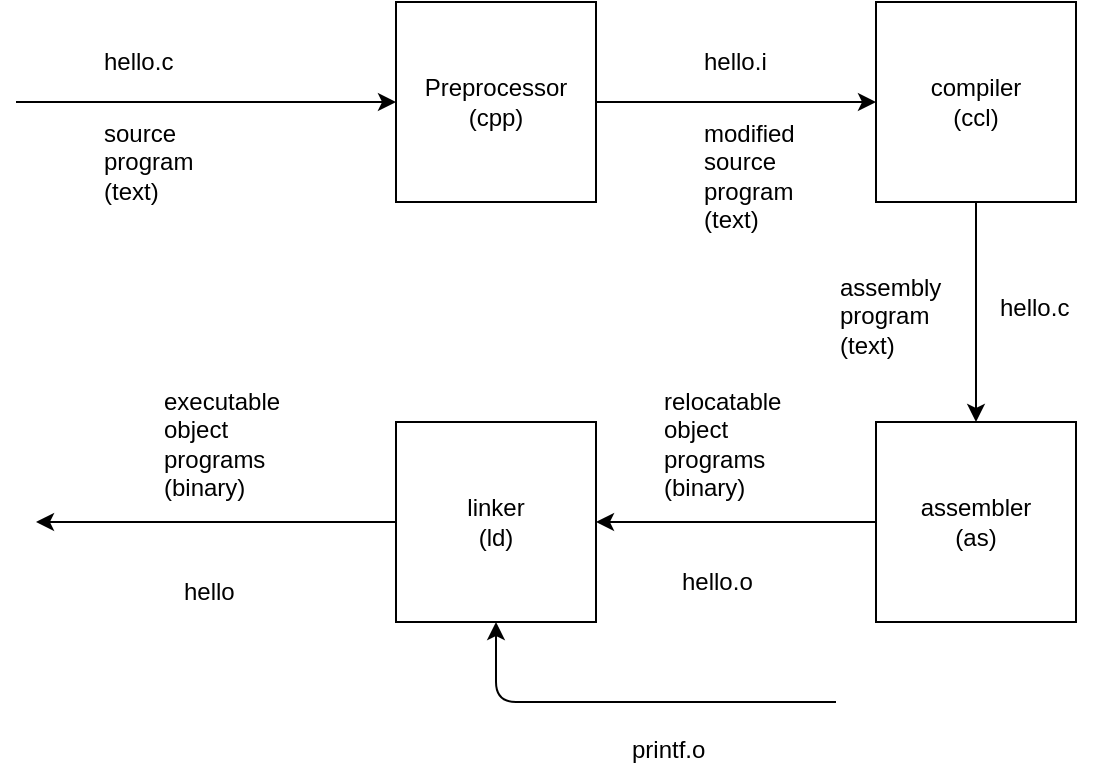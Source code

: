 <mxGraphModel dx="1131" dy="777" grid="1" gridSize="10" guides="1" tooltips="1" connect="1" arrows="1" fold="1" page="1" pageScale="1" pageWidth="827" pageHeight="1169" background="#ffffff"><root><mxCell id="0"/><mxCell id="1" parent="0"/><mxCell id="2" value="Preprocessor&lt;div&gt;(cpp)&lt;/div&gt;" style="whiteSpace=wrap;html=1;aspect=fixed;" parent="1" vertex="1"><mxGeometry x="240" y="70" width="100" height="100" as="geometry"/></mxCell><mxCell id="3" value="compiler&lt;div&gt;(ccl)&lt;/div&gt;" style="whiteSpace=wrap;html=1;aspect=fixed;" parent="1" vertex="1"><mxGeometry x="480" y="70" width="100" height="100" as="geometry"/></mxCell><mxCell id="4" value="assembler&lt;div&gt;(as)&lt;/div&gt;" style="whiteSpace=wrap;html=1;aspect=fixed;" parent="1" vertex="1"><mxGeometry x="480" y="280" width="100" height="100" as="geometry"/></mxCell><mxCell id="5" value="linker&lt;div&gt;(ld)&lt;/div&gt;" style="whiteSpace=wrap;html=1;aspect=fixed;" parent="1" vertex="1"><mxGeometry x="240" y="280" width="100" height="100" as="geometry"/></mxCell><mxCell id="6" value="" style="endArrow=classic;html=1;entryX=0;entryY=0.5;" parent="1" target="2" edge="1"><mxGeometry width="50" height="50" relative="1" as="geometry"><mxPoint x="50" y="120" as="sourcePoint"/><mxPoint x="290" y="660" as="targetPoint"/><Array as="points"><mxPoint x="140" y="120"/></Array></mxGeometry></mxCell><mxCell id="7" value="hello.c&lt;div&gt;&lt;br&gt;&lt;/div&gt;" style="text;html=1;resizable=0;points=[];autosize=1;align=left;verticalAlign=top;spacingTop=-4;" parent="1" vertex="1"><mxGeometry x="92" y="90" width="50" height="30" as="geometry"/></mxCell><mxCell id="8" value="source&lt;div&gt;program&lt;/div&gt;&lt;div&gt;(text)&lt;/div&gt;" style="text;html=1;resizable=0;points=[];autosize=1;align=left;verticalAlign=top;spacingTop=-4;" parent="1" vertex="1"><mxGeometry x="92" y="126" width="60" height="40" as="geometry"/></mxCell><mxCell id="9" value="" style="endArrow=classic;html=1;exitX=1;exitY=0.5;" parent="1" source="2" edge="1"><mxGeometry width="50" height="50" relative="1" as="geometry"><mxPoint x="40" y="710" as="sourcePoint"/><mxPoint x="480" y="120" as="targetPoint"/></mxGeometry></mxCell><mxCell id="10" value="hello.i&lt;div&gt;&lt;br&gt;&lt;/div&gt;" style="text;html=1;resizable=0;points=[];autosize=1;align=left;verticalAlign=top;spacingTop=-4;" parent="1" vertex="1"><mxGeometry x="392" y="90" width="50" height="30" as="geometry"/></mxCell><mxCell id="11" value="modified&lt;div&gt;source&lt;/div&gt;&lt;div&gt;program&lt;/div&gt;&lt;div&gt;(text)&lt;/div&gt;" style="text;html=1;resizable=0;points=[];autosize=1;align=left;verticalAlign=top;spacingTop=-4;" parent="1" vertex="1"><mxGeometry x="392" y="126" width="60" height="60" as="geometry"/></mxCell><mxCell id="12" value="" style="endArrow=classic;html=1;entryX=0.5;entryY=0;exitX=0.5;exitY=1;" parent="1" source="3" target="4" edge="1"><mxGeometry width="50" height="50" relative="1" as="geometry"><mxPoint x="40" y="450" as="sourcePoint"/><mxPoint x="90" y="400" as="targetPoint"/></mxGeometry></mxCell><mxCell id="13" value="hello.c&lt;div&gt;&lt;br&gt;&lt;/div&gt;" style="text;html=1;resizable=0;points=[];autosize=1;align=left;verticalAlign=top;spacingTop=-4;" parent="1" vertex="1"><mxGeometry x="540" y="213" width="50" height="30" as="geometry"/></mxCell><mxCell id="14" value="assembly&lt;div&gt;program&lt;/div&gt;&lt;div&gt;(text)&lt;/div&gt;" style="text;html=1;resizable=0;points=[];autosize=1;align=left;verticalAlign=top;spacingTop=-4;" parent="1" vertex="1"><mxGeometry x="460" y="203" width="70" height="40" as="geometry"/></mxCell><mxCell id="15" value="" style="endArrow=classic;html=1;entryX=1;entryY=0.5;exitX=0;exitY=0.5;" parent="1" source="4" target="5" edge="1"><mxGeometry width="50" height="50" relative="1" as="geometry"><mxPoint x="40" y="450" as="sourcePoint"/><mxPoint x="90" y="400" as="targetPoint"/></mxGeometry></mxCell><mxCell id="16" value="hello.o&lt;div&gt;&lt;br&gt;&lt;/div&gt;" style="text;html=1;resizable=0;points=[];autosize=1;align=left;verticalAlign=top;spacingTop=-4;" parent="1" vertex="1"><mxGeometry x="381" y="350" width="50" height="30" as="geometry"/></mxCell><mxCell id="17" value="relocatable&lt;div&gt;object&lt;/div&gt;&lt;div&gt;programs&lt;/div&gt;&lt;div&gt;(binary)&lt;/div&gt;" style="text;html=1;resizable=0;points=[];autosize=1;align=left;verticalAlign=top;spacingTop=-4;" parent="1" vertex="1"><mxGeometry x="372" y="260" width="70" height="60" as="geometry"/></mxCell><mxCell id="18" value="" style="endArrow=classic;html=1;exitX=0;exitY=0.5;" parent="1" source="5" edge="1"><mxGeometry width="50" height="50" relative="1" as="geometry"><mxPoint x="40" y="450" as="sourcePoint"/><mxPoint x="60" y="330" as="targetPoint"/></mxGeometry></mxCell><mxCell id="19" value="hello&lt;div&gt;&lt;br&gt;&lt;/div&gt;" style="text;html=1;resizable=0;points=[];autosize=1;align=left;verticalAlign=top;spacingTop=-4;" parent="1" vertex="1"><mxGeometry x="132" y="355" width="40" height="30" as="geometry"/></mxCell><mxCell id="20" value="executable&lt;div&gt;object&lt;/div&gt;&lt;div&gt;programs&lt;/div&gt;&lt;div&gt;(binary)&lt;/div&gt;" style="text;html=1;resizable=0;points=[];autosize=1;align=left;verticalAlign=top;spacingTop=-4;" parent="1" vertex="1"><mxGeometry x="122" y="260" width="70" height="60" as="geometry"/></mxCell><mxCell id="21" value="" style="endArrow=classic;html=1;entryX=0.5;entryY=1;" parent="1" target="5" edge="1"><mxGeometry width="50" height="50" relative="1" as="geometry"><mxPoint x="460" y="420" as="sourcePoint"/><mxPoint x="90" y="410" as="targetPoint"/><Array as="points"><mxPoint x="290" y="420"/></Array></mxGeometry></mxCell><mxCell id="22" value="printf.o" style="text;html=1;resizable=0;points=[];autosize=1;align=left;verticalAlign=top;spacingTop=-4;" parent="1" vertex="1"><mxGeometry x="356" y="434" width="50" height="20" as="geometry"/></mxCell></root></mxGraphModel>